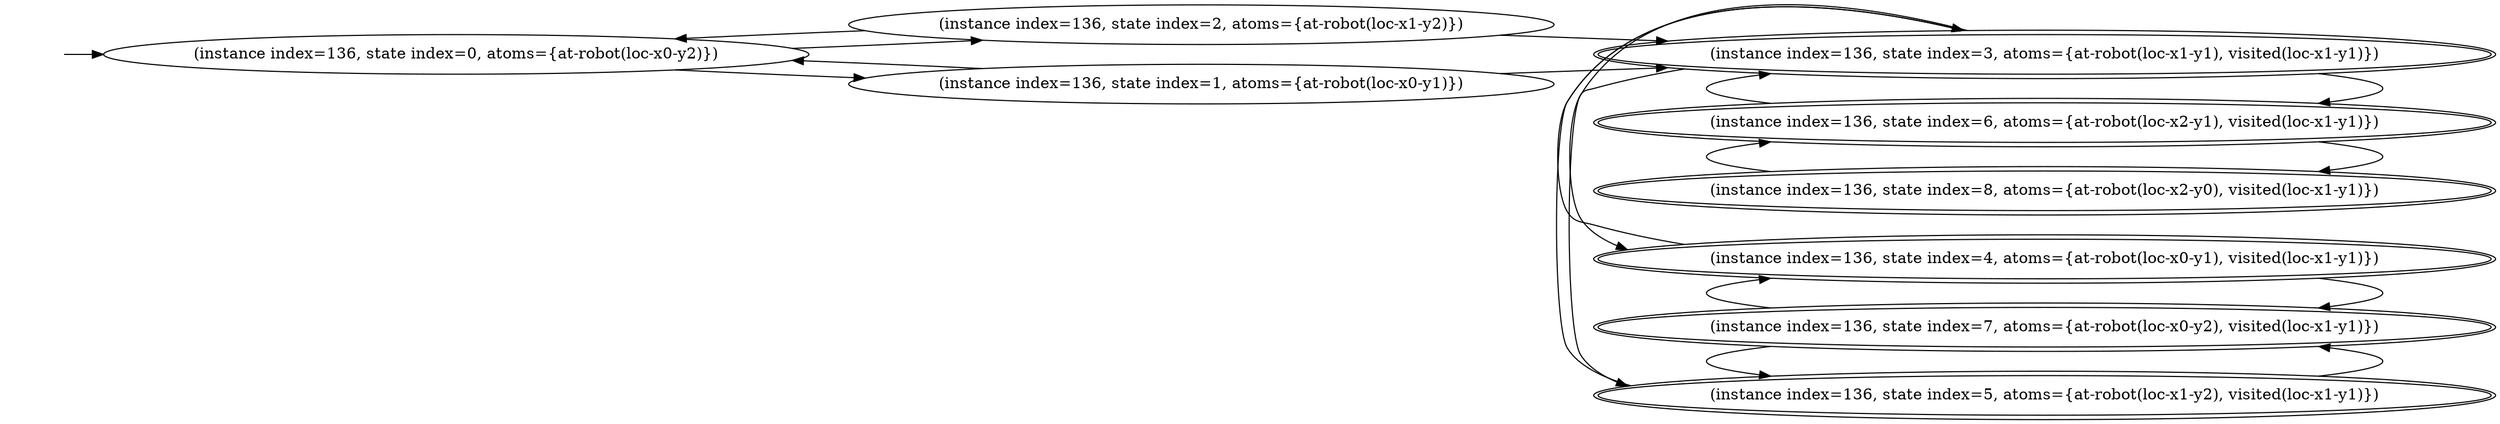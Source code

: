 digraph {
rankdir="LR"
s0[label="(instance index=136, state index=0, atoms={at-robot(loc-x0-y2)})"]
s2[label="(instance index=136, state index=2, atoms={at-robot(loc-x1-y2)})"]
s1[label="(instance index=136, state index=1, atoms={at-robot(loc-x0-y1)})"]
s3[peripheries=2,label="(instance index=136, state index=3, atoms={at-robot(loc-x1-y1), visited(loc-x1-y1)})"]
s4[peripheries=2,label="(instance index=136, state index=4, atoms={at-robot(loc-x0-y1), visited(loc-x1-y1)})"]
s5[peripheries=2,label="(instance index=136, state index=5, atoms={at-robot(loc-x1-y2), visited(loc-x1-y1)})"]
s6[peripheries=2,label="(instance index=136, state index=6, atoms={at-robot(loc-x2-y1), visited(loc-x1-y1)})"]
s7[peripheries=2,label="(instance index=136, state index=7, atoms={at-robot(loc-x0-y2), visited(loc-x1-y1)})"]
s8[peripheries=2,label="(instance index=136, state index=8, atoms={at-robot(loc-x2-y0), visited(loc-x1-y1)})"]
Dangling [ label = "", style = invis ]
{ rank = same; Dangling }
Dangling -> s0
{ rank = same; s0}
{ rank = same; s2,s1}
{ rank = same; s3,s4,s5,s6,s7,s8}
{
s0->s2
s0->s1
}
{
s2->s3
s2->s0
s1->s3
s1->s0
}
{
s3->s6
s3->s5
s3->s4
s4->s3
s4->s7
s5->s3
s5->s7
s6->s8
s6->s3
s7->s5
s7->s4
s8->s6
}
}
